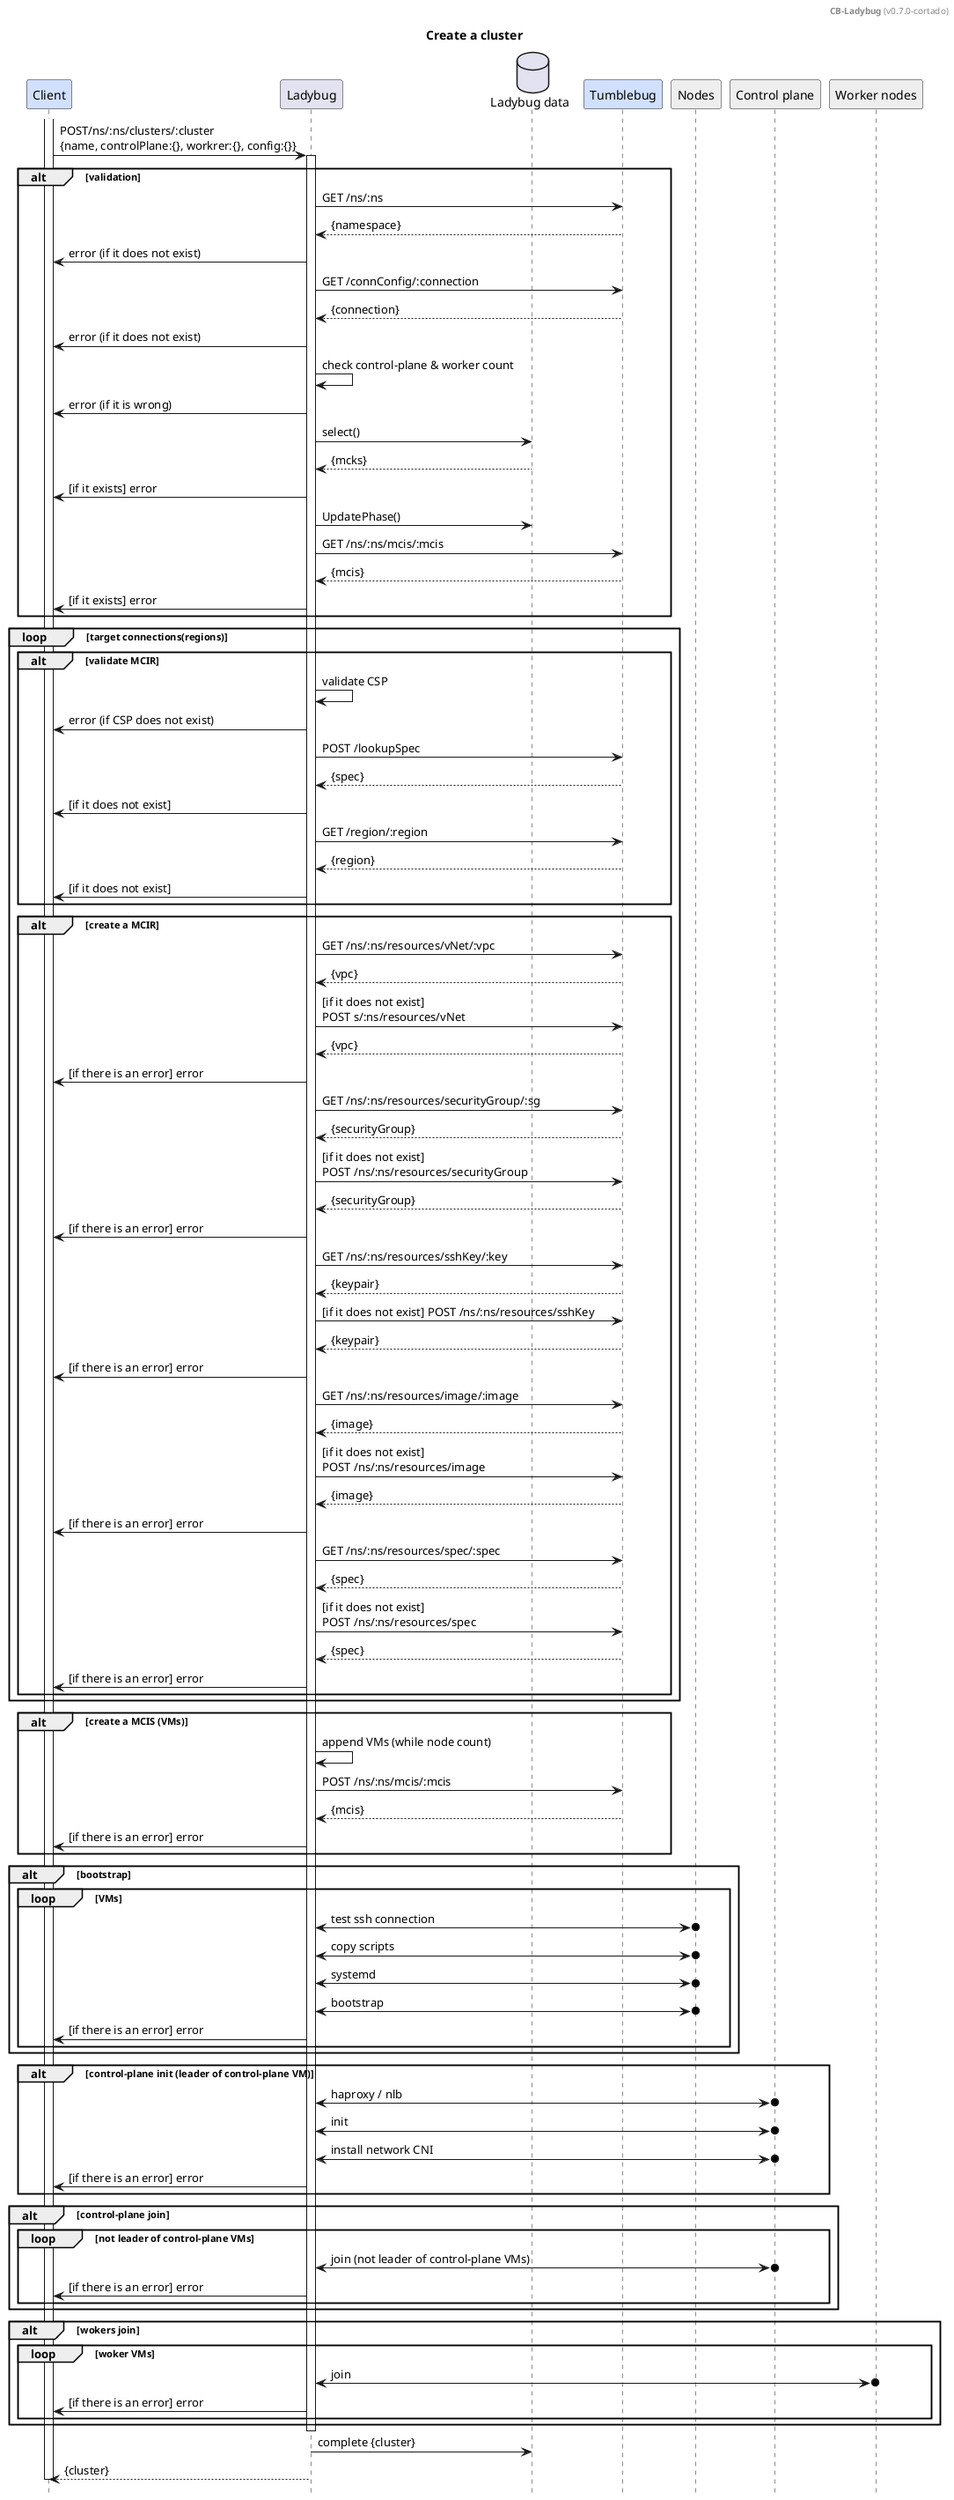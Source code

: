 @startuml

header **CB-Ladybug** (v0.7.0-cortado)
title Create a cluster
hide footbox

participant	"Client"		as webtool		#d1e0ff
participant	"Ladybug"		as provider
database	"Ladybug data"		as db
participant	"Tumblebug"		as tumblebug	#d1e0ff
participant	"Nodes"			as nodes		#eeeeee
participant	"Control plane"	as mNodes		#eeeeee
participant	"Worker nodes"	as wNodes		#eeeeee

skinparam sequence {
	GroupColor DeepSkyBlue
}


activate webtool
	webtool		->	provider		: POST/ns/:ns/clusters/:cluster\n{name, controlPlane:{}, workrer:{}, config:{}}

		activate provider

			'-- 1.validation
			alt validation
				'-- 1.1. namespace
				provider	->	tumblebug	: GET /ns/:ns
				tumblebug	-->	provider	: {namespace}
				provider	->	webtool		: error (if it does not exist)

				'-- 1.2. connection
				provider	->	tumblebug	: GET /connConfig/:connection
				tumblebug	-->	provider	: {connection}
				provider	->	webtool		: error (if it does not exist)

				'-- 1.2. connection
				provider	->	provider	: check control-plane & worker count
				provider	->	webtool		: error (if it is wrong)

				'-- 1.3. Ladybug
				provider	->	db			: select()
				db			-->	provider	: {mcks}
				provider	->	webtool		: [if it exists] error 

				'-- 1.4. UpdatePhase
				provider	->	db			: UpdatePhase()

				'-- 1.6. validate exists a MCIS
				provider	->	tumblebug	: GET /ns/:ns/mcis/:mcis
				tumblebug	-->	provider	: {mcis}
				provider	->	webtool		: [if it exists] error 

			end

			'-- 2.Create a MCIR 
			loop target connections(regions)


				alt validate MCIR
					'-- 2.1 validate CSP
					provider	->	provider	: validate CSP
					provider	->	webtool		: error (if CSP does not exist)

					'-- 2.2 validate spec.
					provider	->	tumblebug	: POST /lookupSpec
					tumblebug	-->	provider	: {spec}
					provider	->	webtool	: [if it does not exist]


					'-- 2.3 validate region
					provider	->	tumblebug	: GET /region/:region
					tumblebug	-->	provider	: {region}
					provider	->	webtool	: [if it does not exist]

				end

				alt create a MCIR

					'-- 2.4. vpc
					provider	->	tumblebug	: GET /ns/:ns/resources/vNet/:vpc
					tumblebug	-->	provider	: {vpc}
					provider	->	tumblebug	: [if it does not exist]\nPOST s/:ns/resources/vNet
					tumblebug	-->	provider	: {vpc}
					provider	->	webtool		: [if there is an error] error


					'-- 2.5. sg(fw)
					provider	->	tumblebug	: GET /ns/:ns/resources/securityGroup/:sg
					tumblebug	-->	provider	: {securityGroup}
					provider	->	tumblebug	: [if it does not exist]\nPOST /ns/:ns/resources/securityGroup
					tumblebug	-->	provider	: {securityGroup}
					provider	->	webtool		: [if there is an error] error

					'-- 2.6. ssh
					provider	->	tumblebug	: GET /ns/:ns/resources/sshKey/:key
					tumblebug	-->	provider	: {keypair}
					provider	->	tumblebug	: [if it does not exist] POST /ns/:ns/resources/sshKey
					tumblebug	-->	provider	: {keypair}
					provider	->	webtool		: [if there is an error] error

				
					'-- 2.7. image
					provider	->	tumblebug	: GET /ns/:ns/resources/image/:image
					tumblebug	-->	provider	: {image}
					provider	->	tumblebug 	: [if it does not exist]\nPOST /ns/:ns/resources/image
					tumblebug	-->	provider	: {image}
					provider	->	webtool		: [if there is an error] error

					'-- 2.8. spec
					provider	->	tumblebug	: GET /ns/:ns/resources/spec/:spec
					tumblebug	-->	provider	: {spec}
					provider	->	tumblebug 	: [if it does not exist]\nPOST /ns/:ns/resources/spec
					tumblebug	-->	provider	: {spec}
					provider	->	webtool		: [if there is an error] error

				end

			end

			'-- 3. create a MCIS
			alt create a MCIS (VMs)
				provider	->	provider	: append VMs (while node count)
				provider	->	tumblebug	: POST /ns/:ns/mcis/:mcis
				tumblebug	-->	provider	: {mcis}
				provider	->	webtool		: [if there is an error] error
			end


			' -- 4. boostrap
			alt bootstrap
				loop VMs
					provider	<->o	nodes		: test ssh connection
					provider	<->o	nodes		: copy scripts
					provider	<->o	nodes		: systemd
					provider	<->o	nodes		: bootstrap
					provider	->		webtool		: [if there is an error] error
				end
			end

			' -- 5 control-plane init
			alt control-plane init (leader of control-plane VM)
				provider	<->o	mNodes		: haproxy / nlb
				provider	<->o	mNodes		: init
				provider	<->o	mNodes		: install network CNI
				provider	->		webtool		: [if there is an error] error
			end

			' -- 6. control-plane join
			alt control-plane join
				loop not leader of control-plane VMs
					provider	<->o	mNodes		: join (not leader of control-plane VMs)
					provider	->		webtool		: [if there is an error] error
				end
			end


			' -- 67 worker join
			alt wokers join
				loop woker VMs
					provider	<->o	wNodes		: join
					provider	->	webtool			: [if there is an error] error
				end
			end

		deactivate provider

		provider	->	db						: complete {cluster}
		provider	-->	webtool					: {cluster}

deactivate webtool

@enduml
